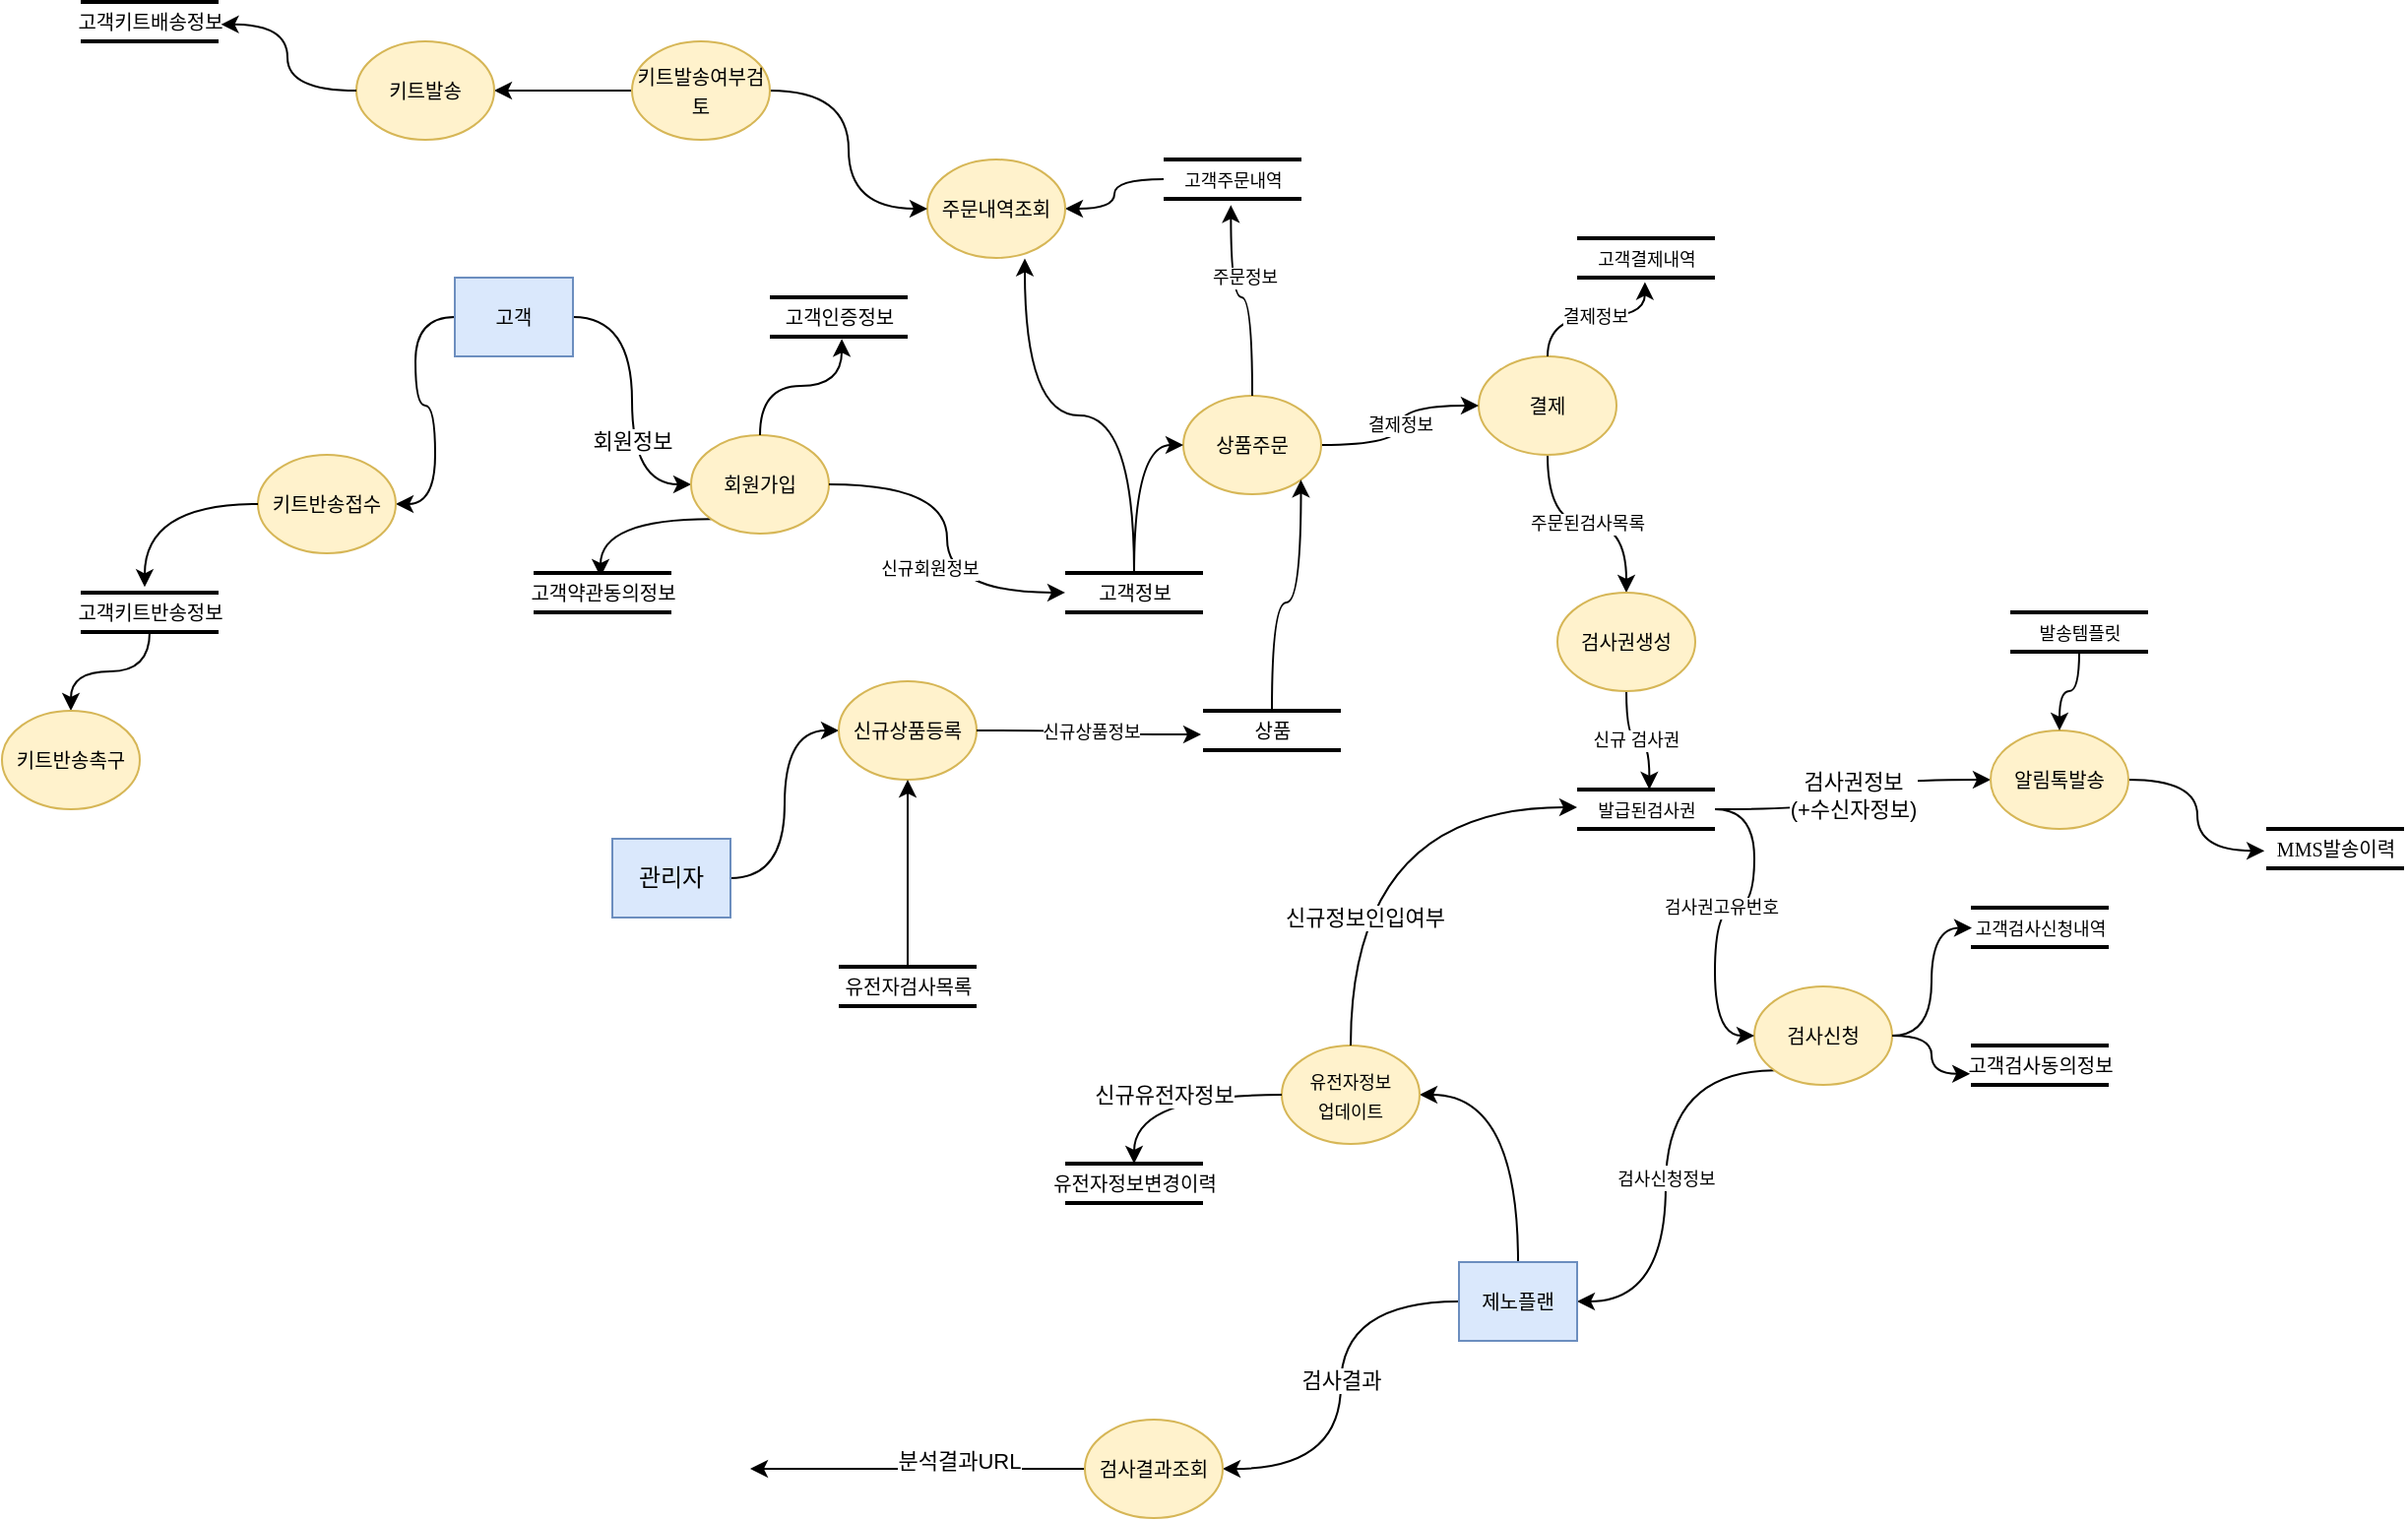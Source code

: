 <mxfile version="22.1.20" type="github">
  <diagram name="Page-1" id="52a04d89-c75d-2922-d76d-85b35f80e030">
    <mxGraphModel dx="1434" dy="738" grid="1" gridSize="10" guides="1" tooltips="1" connect="1" arrows="1" fold="1" page="1" pageScale="1" pageWidth="1600" pageHeight="900" background="none" math="0" shadow="0">
      <root>
        <mxCell id="0" />
        <mxCell id="1" parent="0" />
        <mxCell id="17472293e6e8944d-4" value="&lt;font style=&quot;font-size: 9px;&quot;&gt;고객결제내역&lt;/font&gt;" style="html=1;rounded=0;shadow=0;comic=0;labelBackgroundColor=none;strokeWidth=2;fontFamily=Verdana;fontSize=12;align=center;shape=mxgraph.ios7ui.horLines;" parent="1" vertex="1">
          <mxGeometry x="1050" y="210" width="70" height="20" as="geometry" />
        </mxCell>
        <mxCell id="e2xfSPb0T8YYYIXP3AMZ-35" style="edgeStyle=orthogonalEdgeStyle;rounded=0;orthogonalLoop=1;jettySize=auto;html=1;curved=1;entryX=1;entryY=0.5;entryDx=0;entryDy=0;exitX=0;exitY=1;exitDx=0;exitDy=0;" parent="1" source="e2xfSPb0T8YYYIXP3AMZ-11" target="e2xfSPb0T8YYYIXP3AMZ-34" edge="1">
          <mxGeometry relative="1" as="geometry">
            <mxPoint x="1000" y="662" as="targetPoint" />
          </mxGeometry>
        </mxCell>
        <mxCell id="e2xfSPb0T8YYYIXP3AMZ-36" value="&lt;font style=&quot;font-size: 9px;&quot;&gt;검사신청정보&lt;/font&gt;" style="edgeLabel;html=1;align=center;verticalAlign=middle;resizable=0;points=[];" parent="e2xfSPb0T8YYYIXP3AMZ-35" vertex="1" connectable="0">
          <mxGeometry relative="1" as="geometry">
            <mxPoint as="offset" />
          </mxGeometry>
        </mxCell>
        <mxCell id="e2xfSPb0T8YYYIXP3AMZ-11" value="&lt;font style=&quot;font-size: 10px;&quot;&gt;검사신청&lt;/font&gt;" style="ellipse;whiteSpace=wrap;html=1;rounded=1;shadow=0;comic=0;labelBackgroundColor=none;strokeWidth=1;fontFamily=Verdana;fontSize=12;align=center;fillColor=#fff2cc;strokeColor=#d6b656;" parent="1" vertex="1">
          <mxGeometry x="1140" y="590" width="70" height="50" as="geometry" />
        </mxCell>
        <mxCell id="e2xfSPb0T8YYYIXP3AMZ-44" style="edgeStyle=orthogonalEdgeStyle;rounded=0;orthogonalLoop=1;jettySize=auto;html=1;curved=1;entryX=0.5;entryY=0;entryDx=0;entryDy=0;" parent="1" source="e2xfSPb0T8YYYIXP3AMZ-12" target="e2xfSPb0T8YYYIXP3AMZ-46" edge="1">
          <mxGeometry relative="1" as="geometry">
            <mxPoint x="1070" y="380" as="targetPoint" />
          </mxGeometry>
        </mxCell>
        <mxCell id="e2xfSPb0T8YYYIXP3AMZ-47" value="주문된검사목록" style="edgeLabel;html=1;align=center;verticalAlign=middle;resizable=0;points=[];fontSize=9;" parent="e2xfSPb0T8YYYIXP3AMZ-44" vertex="1" connectable="0">
          <mxGeometry relative="1" as="geometry">
            <mxPoint as="offset" />
          </mxGeometry>
        </mxCell>
        <mxCell id="e2xfSPb0T8YYYIXP3AMZ-12" value="&lt;font style=&quot;font-size: 10px;&quot;&gt;결제&lt;/font&gt;" style="ellipse;whiteSpace=wrap;html=1;rounded=1;shadow=0;comic=0;labelBackgroundColor=none;strokeWidth=1;fontFamily=Verdana;fontSize=12;align=center;fillColor=#fff2cc;strokeColor=#d6b656;" parent="1" vertex="1">
          <mxGeometry x="1000" y="270" width="70" height="50" as="geometry" />
        </mxCell>
        <mxCell id="e2xfSPb0T8YYYIXP3AMZ-39" style="edgeStyle=orthogonalEdgeStyle;rounded=0;orthogonalLoop=1;jettySize=auto;html=1;entryX=0;entryY=0.5;entryDx=0;entryDy=0;curved=1;" parent="1" source="e2xfSPb0T8YYYIXP3AMZ-13" target="e2xfSPb0T8YYYIXP3AMZ-12" edge="1">
          <mxGeometry relative="1" as="geometry" />
        </mxCell>
        <mxCell id="e2xfSPb0T8YYYIXP3AMZ-40" value="결제정보" style="edgeLabel;html=1;align=center;verticalAlign=middle;resizable=0;points=[];fontSize=9;" parent="e2xfSPb0T8YYYIXP3AMZ-39" vertex="1" connectable="0">
          <mxGeometry relative="1" as="geometry">
            <mxPoint as="offset" />
          </mxGeometry>
        </mxCell>
        <mxCell id="e2xfSPb0T8YYYIXP3AMZ-13" value="&lt;font style=&quot;font-size: 10px;&quot;&gt;상품주문&lt;/font&gt;" style="ellipse;whiteSpace=wrap;html=1;rounded=1;shadow=0;comic=0;labelBackgroundColor=none;strokeWidth=1;fontFamily=Verdana;fontSize=12;align=center;fillColor=#fff2cc;strokeColor=#d6b656;" parent="1" vertex="1">
          <mxGeometry x="850" y="290" width="70" height="50" as="geometry" />
        </mxCell>
        <mxCell id="e2xfSPb0T8YYYIXP3AMZ-18" style="edgeStyle=orthogonalEdgeStyle;rounded=0;orthogonalLoop=1;jettySize=auto;html=1;entryX=0.488;entryY=1.159;entryDx=0;entryDy=0;entryPerimeter=0;curved=1;" parent="1" source="e2xfSPb0T8YYYIXP3AMZ-13" target="e2xfSPb0T8YYYIXP3AMZ-21" edge="1">
          <mxGeometry relative="1" as="geometry">
            <mxPoint x="964.58" y="387.9" as="targetPoint" />
          </mxGeometry>
        </mxCell>
        <mxCell id="e2xfSPb0T8YYYIXP3AMZ-33" value="주문정보" style="edgeLabel;html=1;align=center;verticalAlign=middle;resizable=0;points=[];fontSize=9;" parent="e2xfSPb0T8YYYIXP3AMZ-18" vertex="1" connectable="0">
          <mxGeometry y="-10" relative="1" as="geometry">
            <mxPoint as="offset" />
          </mxGeometry>
        </mxCell>
        <mxCell id="e2xfSPb0T8YYYIXP3AMZ-114" style="edgeStyle=orthogonalEdgeStyle;rounded=0;orthogonalLoop=1;jettySize=auto;html=1;entryX=1;entryY=0.5;entryDx=0;entryDy=0;curved=1;" parent="1" source="e2xfSPb0T8YYYIXP3AMZ-21" target="e2xfSPb0T8YYYIXP3AMZ-111" edge="1">
          <mxGeometry relative="1" as="geometry" />
        </mxCell>
        <mxCell id="e2xfSPb0T8YYYIXP3AMZ-21" value="&lt;font style=&quot;font-size: 9px;&quot;&gt;고객주문내역&lt;/font&gt;" style="html=1;rounded=0;shadow=0;comic=0;labelBackgroundColor=none;strokeWidth=2;fontFamily=Verdana;fontSize=12;align=center;shape=mxgraph.ios7ui.horLines;" parent="1" vertex="1">
          <mxGeometry x="840" y="170" width="70" height="20" as="geometry" />
        </mxCell>
        <mxCell id="e2xfSPb0T8YYYIXP3AMZ-56" style="edgeStyle=orthogonalEdgeStyle;rounded=0;orthogonalLoop=1;jettySize=auto;html=1;entryX=1;entryY=0.5;entryDx=0;entryDy=0;curved=1;" parent="1" source="e2xfSPb0T8YYYIXP3AMZ-34" target="e2xfSPb0T8YYYIXP3AMZ-55" edge="1">
          <mxGeometry relative="1" as="geometry" />
        </mxCell>
        <mxCell id="e2xfSPb0T8YYYIXP3AMZ-59" value="검사결과" style="edgeLabel;html=1;align=center;verticalAlign=middle;resizable=0;points=[];" parent="e2xfSPb0T8YYYIXP3AMZ-56" vertex="1" connectable="0">
          <mxGeometry relative="1" as="geometry">
            <mxPoint y="-3" as="offset" />
          </mxGeometry>
        </mxCell>
        <mxCell id="qD-0tBkQnBFQ0dMMJoZ8-3" style="edgeStyle=orthogonalEdgeStyle;rounded=0;orthogonalLoop=1;jettySize=auto;html=1;entryX=1;entryY=0.5;entryDx=0;entryDy=0;curved=1;exitX=0.5;exitY=0;exitDx=0;exitDy=0;" edge="1" parent="1" source="e2xfSPb0T8YYYIXP3AMZ-34" target="qD-0tBkQnBFQ0dMMJoZ8-6">
          <mxGeometry relative="1" as="geometry">
            <mxPoint x="970" y="640" as="targetPoint" />
          </mxGeometry>
        </mxCell>
        <mxCell id="e2xfSPb0T8YYYIXP3AMZ-34" value="&lt;span style=&quot;font-size: 10px;&quot;&gt;제노플랜&lt;/span&gt;" style="rounded=0;whiteSpace=wrap;html=1;fillColor=#dae8fc;strokeColor=#6c8ebf;" parent="1" vertex="1">
          <mxGeometry x="990" y="730" width="60" height="40" as="geometry" />
        </mxCell>
        <mxCell id="e2xfSPb0T8YYYIXP3AMZ-42" style="edgeStyle=orthogonalEdgeStyle;rounded=0;orthogonalLoop=1;jettySize=auto;html=1;entryX=0.492;entryY=1.112;entryDx=0;entryDy=0;entryPerimeter=0;curved=1;" parent="1" source="e2xfSPb0T8YYYIXP3AMZ-12" target="17472293e6e8944d-4" edge="1">
          <mxGeometry relative="1" as="geometry" />
        </mxCell>
        <mxCell id="e2xfSPb0T8YYYIXP3AMZ-43" value="결제정보" style="edgeLabel;html=1;align=center;verticalAlign=middle;resizable=0;points=[];fontSize=9;" parent="e2xfSPb0T8YYYIXP3AMZ-42" vertex="1" connectable="0">
          <mxGeometry relative="1" as="geometry">
            <mxPoint as="offset" />
          </mxGeometry>
        </mxCell>
        <mxCell id="e2xfSPb0T8YYYIXP3AMZ-48" style="edgeStyle=orthogonalEdgeStyle;rounded=0;orthogonalLoop=1;jettySize=auto;html=1;curved=1;entryX=0.524;entryY=0;entryDx=0;entryDy=0;entryPerimeter=0;" parent="1" source="e2xfSPb0T8YYYIXP3AMZ-46" target="e2xfSPb0T8YYYIXP3AMZ-51" edge="1">
          <mxGeometry relative="1" as="geometry">
            <mxPoint x="1090" y="500" as="targetPoint" />
          </mxGeometry>
        </mxCell>
        <mxCell id="e2xfSPb0T8YYYIXP3AMZ-50" value="신규 검사권&amp;nbsp;" style="edgeLabel;html=1;align=center;verticalAlign=middle;resizable=0;points=[];fontSize=9;" parent="e2xfSPb0T8YYYIXP3AMZ-48" vertex="1" connectable="0">
          <mxGeometry relative="1" as="geometry">
            <mxPoint as="offset" />
          </mxGeometry>
        </mxCell>
        <mxCell id="e2xfSPb0T8YYYIXP3AMZ-46" value="&lt;font style=&quot;font-size: 10px;&quot;&gt;검사권생성&lt;/font&gt;" style="ellipse;whiteSpace=wrap;html=1;rounded=1;shadow=0;comic=0;labelBackgroundColor=none;strokeWidth=1;fontFamily=Verdana;fontSize=12;align=center;fillColor=#fff2cc;strokeColor=#d6b656;" parent="1" vertex="1">
          <mxGeometry x="1040" y="390" width="70" height="50" as="geometry" />
        </mxCell>
        <mxCell id="e2xfSPb0T8YYYIXP3AMZ-53" style="edgeStyle=orthogonalEdgeStyle;rounded=0;orthogonalLoop=1;jettySize=auto;html=1;entryX=0;entryY=0.5;entryDx=0;entryDy=0;curved=1;" parent="1" source="e2xfSPb0T8YYYIXP3AMZ-51" target="e2xfSPb0T8YYYIXP3AMZ-11" edge="1">
          <mxGeometry relative="1" as="geometry" />
        </mxCell>
        <mxCell id="e2xfSPb0T8YYYIXP3AMZ-54" value="검사권고유번호" style="edgeLabel;html=1;align=center;verticalAlign=middle;resizable=0;points=[];fontSize=9;" parent="e2xfSPb0T8YYYIXP3AMZ-53" vertex="1" connectable="0">
          <mxGeometry relative="1" as="geometry">
            <mxPoint as="offset" />
          </mxGeometry>
        </mxCell>
        <mxCell id="e2xfSPb0T8YYYIXP3AMZ-88" style="edgeStyle=orthogonalEdgeStyle;rounded=0;orthogonalLoop=1;jettySize=auto;html=1;entryX=0;entryY=0.5;entryDx=0;entryDy=0;curved=1;" parent="1" source="e2xfSPb0T8YYYIXP3AMZ-51" target="e2xfSPb0T8YYYIXP3AMZ-87" edge="1">
          <mxGeometry relative="1" as="geometry" />
        </mxCell>
        <mxCell id="e2xfSPb0T8YYYIXP3AMZ-93" value="검사권정보&lt;br&gt;(+수신자정보)" style="edgeLabel;html=1;align=center;verticalAlign=middle;resizable=0;points=[];" parent="e2xfSPb0T8YYYIXP3AMZ-88" vertex="1" connectable="0">
          <mxGeometry relative="1" as="geometry">
            <mxPoint as="offset" />
          </mxGeometry>
        </mxCell>
        <mxCell id="e2xfSPb0T8YYYIXP3AMZ-51" value="&lt;font style=&quot;font-size: 9px;&quot;&gt;발급된검사권&lt;br&gt;&lt;/font&gt;" style="html=1;rounded=0;shadow=0;comic=0;labelBackgroundColor=none;strokeWidth=2;fontFamily=Verdana;fontSize=12;align=center;shape=mxgraph.ios7ui.horLines;" parent="1" vertex="1">
          <mxGeometry x="1050" y="490" width="70" height="20" as="geometry" />
        </mxCell>
        <mxCell id="qD-0tBkQnBFQ0dMMJoZ8-19" style="edgeStyle=orthogonalEdgeStyle;rounded=0;orthogonalLoop=1;jettySize=auto;html=1;" edge="1" parent="1" source="e2xfSPb0T8YYYIXP3AMZ-55">
          <mxGeometry relative="1" as="geometry">
            <mxPoint x="630" y="835" as="targetPoint" />
          </mxGeometry>
        </mxCell>
        <mxCell id="qD-0tBkQnBFQ0dMMJoZ8-20" value="분석결과URL" style="edgeLabel;html=1;align=center;verticalAlign=middle;resizable=0;points=[];" vertex="1" connectable="0" parent="qD-0tBkQnBFQ0dMMJoZ8-19">
          <mxGeometry x="-0.009" y="4" relative="1" as="geometry">
            <mxPoint x="16" y="-4" as="offset" />
          </mxGeometry>
        </mxCell>
        <mxCell id="e2xfSPb0T8YYYIXP3AMZ-55" value="&lt;span style=&quot;font-size: 10px;&quot;&gt;검사결과조회&lt;/span&gt;" style="ellipse;whiteSpace=wrap;html=1;rounded=1;shadow=0;comic=0;labelBackgroundColor=none;strokeWidth=1;fontFamily=Verdana;fontSize=12;align=center;fillColor=#fff2cc;strokeColor=#d6b656;" parent="1" vertex="1">
          <mxGeometry x="800" y="810" width="70" height="50" as="geometry" />
        </mxCell>
        <mxCell id="e2xfSPb0T8YYYIXP3AMZ-64" style="edgeStyle=orthogonalEdgeStyle;rounded=0;orthogonalLoop=1;jettySize=auto;html=1;entryX=0;entryY=0.5;entryDx=0;entryDy=0;curved=1;exitX=1;exitY=0.5;exitDx=0;exitDy=0;" parent="1" source="e2xfSPb0T8YYYIXP3AMZ-62" target="e2xfSPb0T8YYYIXP3AMZ-63" edge="1">
          <mxGeometry relative="1" as="geometry">
            <mxPoint x="610" y="445" as="sourcePoint" />
          </mxGeometry>
        </mxCell>
        <mxCell id="e2xfSPb0T8YYYIXP3AMZ-62" value="관리자" style="rounded=0;whiteSpace=wrap;html=1;fillColor=#dae8fc;strokeColor=#6c8ebf;" parent="1" vertex="1">
          <mxGeometry x="560" y="515" width="60" height="40" as="geometry" />
        </mxCell>
        <mxCell id="e2xfSPb0T8YYYIXP3AMZ-63" value="&lt;span style=&quot;font-size: 10px;&quot;&gt;신규상품등록&lt;/span&gt;" style="ellipse;whiteSpace=wrap;html=1;rounded=1;shadow=0;comic=0;labelBackgroundColor=none;strokeWidth=1;fontFamily=Verdana;fontSize=12;align=center;fillColor=#fff2cc;strokeColor=#d6b656;" parent="1" vertex="1">
          <mxGeometry x="675" y="435" width="70" height="50" as="geometry" />
        </mxCell>
        <mxCell id="e2xfSPb0T8YYYIXP3AMZ-67" style="edgeStyle=orthogonalEdgeStyle;rounded=0;orthogonalLoop=1;jettySize=auto;html=1;entryX=0.5;entryY=1;entryDx=0;entryDy=0;curved=1;" parent="1" source="e2xfSPb0T8YYYIXP3AMZ-66" target="e2xfSPb0T8YYYIXP3AMZ-63" edge="1">
          <mxGeometry relative="1" as="geometry" />
        </mxCell>
        <mxCell id="e2xfSPb0T8YYYIXP3AMZ-66" value="&lt;font size=&quot;1&quot;&gt;유전자검사목록&lt;/font&gt;" style="html=1;rounded=0;shadow=0;comic=0;labelBackgroundColor=none;strokeWidth=2;fontFamily=Verdana;fontSize=12;align=center;shape=mxgraph.ios7ui.horLines;" parent="1" vertex="1">
          <mxGeometry x="675" y="580" width="70" height="20" as="geometry" />
        </mxCell>
        <mxCell id="e2xfSPb0T8YYYIXP3AMZ-72" style="edgeStyle=orthogonalEdgeStyle;rounded=0;orthogonalLoop=1;jettySize=auto;html=1;entryX=1;entryY=1;entryDx=0;entryDy=0;curved=1;" parent="1" source="e2xfSPb0T8YYYIXP3AMZ-69" target="e2xfSPb0T8YYYIXP3AMZ-13" edge="1">
          <mxGeometry relative="1" as="geometry" />
        </mxCell>
        <mxCell id="e2xfSPb0T8YYYIXP3AMZ-69" value="&lt;font size=&quot;1&quot;&gt;상품&lt;/font&gt;" style="html=1;rounded=0;shadow=0;comic=0;labelBackgroundColor=none;strokeWidth=2;fontFamily=Verdana;fontSize=12;align=center;shape=mxgraph.ios7ui.horLines;" parent="1" vertex="1">
          <mxGeometry x="860" y="450" width="70" height="20" as="geometry" />
        </mxCell>
        <mxCell id="e2xfSPb0T8YYYIXP3AMZ-70" style="edgeStyle=orthogonalEdgeStyle;rounded=0;orthogonalLoop=1;jettySize=auto;html=1;entryX=-0.014;entryY=0.6;entryDx=0;entryDy=0;entryPerimeter=0;curved=1;" parent="1" source="e2xfSPb0T8YYYIXP3AMZ-63" target="e2xfSPb0T8YYYIXP3AMZ-69" edge="1">
          <mxGeometry relative="1" as="geometry" />
        </mxCell>
        <mxCell id="e2xfSPb0T8YYYIXP3AMZ-71" value="신규상품정보" style="edgeLabel;html=1;align=center;verticalAlign=middle;resizable=0;points=[];fontSize=9;" parent="e2xfSPb0T8YYYIXP3AMZ-70" vertex="1" connectable="0">
          <mxGeometry relative="1" as="geometry">
            <mxPoint as="offset" />
          </mxGeometry>
        </mxCell>
        <mxCell id="e2xfSPb0T8YYYIXP3AMZ-75" value="&lt;font style=&quot;font-size: 9px;&quot;&gt;고객검사신청내역&lt;/font&gt;" style="html=1;rounded=0;shadow=0;comic=0;labelBackgroundColor=none;strokeWidth=2;fontFamily=Verdana;fontSize=12;align=center;shape=mxgraph.ios7ui.horLines;" parent="1" vertex="1">
          <mxGeometry x="1250" y="550" width="70" height="20" as="geometry" />
        </mxCell>
        <mxCell id="e2xfSPb0T8YYYIXP3AMZ-76" style="edgeStyle=orthogonalEdgeStyle;rounded=0;orthogonalLoop=1;jettySize=auto;html=1;entryX=0.007;entryY=0.514;entryDx=0;entryDy=0;entryPerimeter=0;curved=1;" parent="1" source="e2xfSPb0T8YYYIXP3AMZ-11" target="e2xfSPb0T8YYYIXP3AMZ-75" edge="1">
          <mxGeometry relative="1" as="geometry" />
        </mxCell>
        <mxCell id="e2xfSPb0T8YYYIXP3AMZ-123" style="edgeStyle=orthogonalEdgeStyle;rounded=0;orthogonalLoop=1;jettySize=auto;html=1;entryX=-0.013;entryY=0.556;entryDx=0;entryDy=0;entryPerimeter=0;curved=1;" parent="1" source="e2xfSPb0T8YYYIXP3AMZ-87" target="e2xfSPb0T8YYYIXP3AMZ-124" edge="1">
          <mxGeometry relative="1" as="geometry">
            <mxPoint x="1410" y="484.025" as="targetPoint" />
          </mxGeometry>
        </mxCell>
        <mxCell id="e2xfSPb0T8YYYIXP3AMZ-87" value="&lt;span style=&quot;font-size: 10px;&quot;&gt;알림톡발송&lt;/span&gt;" style="ellipse;whiteSpace=wrap;html=1;rounded=1;shadow=0;comic=0;labelBackgroundColor=none;strokeWidth=1;fontFamily=Verdana;fontSize=12;align=center;fillColor=#fff2cc;strokeColor=#d6b656;" parent="1" vertex="1">
          <mxGeometry x="1260" y="460" width="70" height="50" as="geometry" />
        </mxCell>
        <mxCell id="e2xfSPb0T8YYYIXP3AMZ-91" style="edgeStyle=orthogonalEdgeStyle;rounded=0;orthogonalLoop=1;jettySize=auto;html=1;curved=1;entryX=0.5;entryY=0;entryDx=0;entryDy=0;" parent="1" source="e2xfSPb0T8YYYIXP3AMZ-90" target="e2xfSPb0T8YYYIXP3AMZ-87" edge="1">
          <mxGeometry relative="1" as="geometry">
            <mxPoint x="1280" y="440" as="targetPoint" />
          </mxGeometry>
        </mxCell>
        <mxCell id="e2xfSPb0T8YYYIXP3AMZ-90" value="&lt;font style=&quot;font-size: 9px;&quot;&gt;발송템플릿&lt;/font&gt;" style="html=1;rounded=0;shadow=0;comic=0;labelBackgroundColor=none;strokeWidth=2;fontFamily=Verdana;fontSize=12;align=center;shape=mxgraph.ios7ui.horLines;" parent="1" vertex="1">
          <mxGeometry x="1270" y="400" width="70" height="20" as="geometry" />
        </mxCell>
        <mxCell id="e2xfSPb0T8YYYIXP3AMZ-102" style="edgeStyle=orthogonalEdgeStyle;rounded=0;orthogonalLoop=1;jettySize=auto;html=1;entryX=0;entryY=0.5;entryDx=0;entryDy=0;curved=1;" parent="1" source="e2xfSPb0T8YYYIXP3AMZ-99" target="e2xfSPb0T8YYYIXP3AMZ-100" edge="1">
          <mxGeometry relative="1" as="geometry" />
        </mxCell>
        <mxCell id="e2xfSPb0T8YYYIXP3AMZ-103" value="회원정보" style="edgeLabel;html=1;align=center;verticalAlign=middle;resizable=0;points=[];" parent="e2xfSPb0T8YYYIXP3AMZ-102" vertex="1" connectable="0">
          <mxGeometry relative="1" as="geometry">
            <mxPoint y="20" as="offset" />
          </mxGeometry>
        </mxCell>
        <mxCell id="Vxt3TmOizYzSB1MqK-uD-9" style="edgeStyle=orthogonalEdgeStyle;rounded=0;orthogonalLoop=1;jettySize=auto;html=1;entryX=1;entryY=0.5;entryDx=0;entryDy=0;curved=1;" parent="1" source="e2xfSPb0T8YYYIXP3AMZ-99" target="Vxt3TmOizYzSB1MqK-uD-3" edge="1">
          <mxGeometry relative="1" as="geometry" />
        </mxCell>
        <mxCell id="e2xfSPb0T8YYYIXP3AMZ-99" value="&lt;span style=&quot;font-size: 10px;&quot;&gt;고객&lt;/span&gt;" style="rounded=0;whiteSpace=wrap;html=1;fillColor=#dae8fc;strokeColor=#6c8ebf;" parent="1" vertex="1">
          <mxGeometry x="480" y="230" width="60" height="40" as="geometry" />
        </mxCell>
        <mxCell id="Vxt3TmOizYzSB1MqK-uD-10" style="edgeStyle=orthogonalEdgeStyle;rounded=0;orthogonalLoop=1;jettySize=auto;html=1;curved=1;entryX=0.486;entryY=0.1;entryDx=0;entryDy=0;entryPerimeter=0;exitX=0;exitY=1;exitDx=0;exitDy=0;" parent="1" source="e2xfSPb0T8YYYIXP3AMZ-100" target="Vxt3TmOizYzSB1MqK-uD-11" edge="1">
          <mxGeometry relative="1" as="geometry">
            <mxPoint x="550" y="410" as="targetPoint" />
          </mxGeometry>
        </mxCell>
        <mxCell id="e2xfSPb0T8YYYIXP3AMZ-100" value="&lt;span style=&quot;font-size: 10px;&quot;&gt;회원가입&lt;/span&gt;" style="ellipse;whiteSpace=wrap;html=1;rounded=1;shadow=0;comic=0;labelBackgroundColor=none;strokeWidth=1;fontFamily=Verdana;fontSize=12;align=center;fillColor=#fff2cc;strokeColor=#d6b656;" parent="1" vertex="1">
          <mxGeometry x="600" y="310" width="70" height="50" as="geometry" />
        </mxCell>
        <mxCell id="e2xfSPb0T8YYYIXP3AMZ-109" style="edgeStyle=orthogonalEdgeStyle;rounded=0;orthogonalLoop=1;jettySize=auto;html=1;entryX=0;entryY=0.5;entryDx=0;entryDy=0;curved=1;" parent="1" source="e2xfSPb0T8YYYIXP3AMZ-104" target="e2xfSPb0T8YYYIXP3AMZ-13" edge="1">
          <mxGeometry relative="1" as="geometry" />
        </mxCell>
        <mxCell id="e2xfSPb0T8YYYIXP3AMZ-104" value="&lt;font size=&quot;1&quot;&gt;고객정보&lt;/font&gt;" style="html=1;rounded=0;shadow=0;comic=0;labelBackgroundColor=none;strokeWidth=2;fontFamily=Verdana;fontSize=12;align=center;shape=mxgraph.ios7ui.horLines;" parent="1" vertex="1">
          <mxGeometry x="790" y="380" width="70" height="20" as="geometry" />
        </mxCell>
        <mxCell id="e2xfSPb0T8YYYIXP3AMZ-106" style="edgeStyle=orthogonalEdgeStyle;rounded=0;orthogonalLoop=1;jettySize=auto;html=1;entryX=0;entryY=0.499;entryDx=0;entryDy=0;entryPerimeter=0;curved=1;exitX=1;exitY=0.5;exitDx=0;exitDy=0;" parent="1" source="e2xfSPb0T8YYYIXP3AMZ-100" target="e2xfSPb0T8YYYIXP3AMZ-104" edge="1">
          <mxGeometry relative="1" as="geometry">
            <mxPoint x="640.0" y="394.0" as="sourcePoint" />
          </mxGeometry>
        </mxCell>
        <mxCell id="e2xfSPb0T8YYYIXP3AMZ-107" value="신규회원정보" style="edgeLabel;html=1;align=center;verticalAlign=middle;resizable=0;points=[];fontSize=9;" parent="e2xfSPb0T8YYYIXP3AMZ-106" vertex="1" connectable="0">
          <mxGeometry y="-10" relative="1" as="geometry">
            <mxPoint x="1" y="15" as="offset" />
          </mxGeometry>
        </mxCell>
        <mxCell id="e2xfSPb0T8YYYIXP3AMZ-111" value="&lt;span style=&quot;font-size: 10px;&quot;&gt;주문내역조회&lt;/span&gt;" style="ellipse;whiteSpace=wrap;html=1;rounded=1;shadow=0;comic=0;labelBackgroundColor=none;strokeWidth=1;fontFamily=Verdana;fontSize=12;align=center;fillColor=#fff2cc;strokeColor=#d6b656;" parent="1" vertex="1">
          <mxGeometry x="720" y="170" width="70" height="50" as="geometry" />
        </mxCell>
        <mxCell id="e2xfSPb0T8YYYIXP3AMZ-117" style="edgeStyle=orthogonalEdgeStyle;rounded=0;orthogonalLoop=1;jettySize=auto;html=1;entryX=0;entryY=0.5;entryDx=0;entryDy=0;curved=1;" parent="1" source="e2xfSPb0T8YYYIXP3AMZ-116" target="e2xfSPb0T8YYYIXP3AMZ-111" edge="1">
          <mxGeometry relative="1" as="geometry" />
        </mxCell>
        <mxCell id="Vxt3TmOizYzSB1MqK-uD-5" style="edgeStyle=orthogonalEdgeStyle;rounded=0;orthogonalLoop=1;jettySize=auto;html=1;entryX=1;entryY=0.5;entryDx=0;entryDy=0;curved=1;" parent="1" source="e2xfSPb0T8YYYIXP3AMZ-116" target="Vxt3TmOizYzSB1MqK-uD-4" edge="1">
          <mxGeometry relative="1" as="geometry" />
        </mxCell>
        <mxCell id="e2xfSPb0T8YYYIXP3AMZ-116" value="&lt;span style=&quot;font-size: 10px;&quot;&gt;키트발송여부검토&lt;/span&gt;" style="ellipse;whiteSpace=wrap;html=1;rounded=1;shadow=0;comic=0;labelBackgroundColor=none;strokeWidth=1;fontFamily=Verdana;fontSize=12;align=center;fillColor=#fff2cc;strokeColor=#d6b656;" parent="1" vertex="1">
          <mxGeometry x="570" y="110" width="70" height="50" as="geometry" />
        </mxCell>
        <mxCell id="e2xfSPb0T8YYYIXP3AMZ-120" value="&lt;font size=&quot;1&quot;&gt;고객키트배송정보&lt;/font&gt;" style="html=1;rounded=0;shadow=0;comic=0;labelBackgroundColor=none;strokeWidth=2;fontFamily=Verdana;fontSize=12;align=center;shape=mxgraph.ios7ui.horLines;" parent="1" vertex="1">
          <mxGeometry x="290" y="90" width="70" height="20" as="geometry" />
        </mxCell>
        <mxCell id="e2xfSPb0T8YYYIXP3AMZ-124" value="&lt;font size=&quot;1&quot;&gt;MMS발송이력&lt;/font&gt;" style="html=1;rounded=0;shadow=0;comic=0;labelBackgroundColor=none;strokeWidth=2;fontFamily=Verdana;fontSize=12;align=center;shape=mxgraph.ios7ui.horLines;" parent="1" vertex="1">
          <mxGeometry x="1400" y="510" width="70" height="20" as="geometry" />
        </mxCell>
        <mxCell id="e2xfSPb0T8YYYIXP3AMZ-126" value="&lt;font size=&quot;1&quot;&gt;고객검사동의정보&lt;/font&gt;" style="html=1;rounded=0;shadow=0;comic=0;labelBackgroundColor=none;strokeWidth=2;fontFamily=Verdana;fontSize=12;align=center;shape=mxgraph.ios7ui.horLines;" parent="1" vertex="1">
          <mxGeometry x="1250" y="620" width="70" height="20" as="geometry" />
        </mxCell>
        <mxCell id="e2xfSPb0T8YYYIXP3AMZ-127" style="edgeStyle=orthogonalEdgeStyle;rounded=0;orthogonalLoop=1;jettySize=auto;html=1;entryX=-0.006;entryY=0.72;entryDx=0;entryDy=0;entryPerimeter=0;curved=1;" parent="1" source="e2xfSPb0T8YYYIXP3AMZ-11" target="e2xfSPb0T8YYYIXP3AMZ-126" edge="1">
          <mxGeometry relative="1" as="geometry" />
        </mxCell>
        <mxCell id="Vxt3TmOizYzSB1MqK-uD-1" value="&lt;font size=&quot;1&quot;&gt;고객인증정보&lt;/font&gt;" style="html=1;rounded=0;shadow=0;comic=0;labelBackgroundColor=none;strokeWidth=2;fontFamily=Verdana;fontSize=12;align=center;shape=mxgraph.ios7ui.horLines;" parent="1" vertex="1">
          <mxGeometry x="640" y="240" width="70" height="20" as="geometry" />
        </mxCell>
        <mxCell id="Vxt3TmOizYzSB1MqK-uD-2" style="edgeStyle=orthogonalEdgeStyle;rounded=0;orthogonalLoop=1;jettySize=auto;html=1;entryX=0.522;entryY=1.058;entryDx=0;entryDy=0;entryPerimeter=0;curved=1;" parent="1" source="e2xfSPb0T8YYYIXP3AMZ-100" target="Vxt3TmOizYzSB1MqK-uD-1" edge="1">
          <mxGeometry relative="1" as="geometry" />
        </mxCell>
        <mxCell id="Vxt3TmOizYzSB1MqK-uD-3" value="&lt;span style=&quot;font-size: 10px;&quot;&gt;키트반송접수&lt;/span&gt;" style="ellipse;whiteSpace=wrap;html=1;rounded=1;shadow=0;comic=0;labelBackgroundColor=none;strokeWidth=1;fontFamily=Verdana;fontSize=12;align=center;fillColor=#fff2cc;strokeColor=#d6b656;" parent="1" vertex="1">
          <mxGeometry x="380" y="320" width="70" height="50" as="geometry" />
        </mxCell>
        <mxCell id="Vxt3TmOizYzSB1MqK-uD-4" value="&lt;span style=&quot;font-size: 10px;&quot;&gt;키트발송&lt;/span&gt;" style="ellipse;whiteSpace=wrap;html=1;rounded=1;shadow=0;comic=0;labelBackgroundColor=none;strokeWidth=1;fontFamily=Verdana;fontSize=12;align=center;fillColor=#fff2cc;strokeColor=#d6b656;" parent="1" vertex="1">
          <mxGeometry x="430" y="110" width="70" height="50" as="geometry" />
        </mxCell>
        <mxCell id="Vxt3TmOizYzSB1MqK-uD-6" style="edgeStyle=orthogonalEdgeStyle;rounded=0;orthogonalLoop=1;jettySize=auto;html=1;entryX=1.018;entryY=0.571;entryDx=0;entryDy=0;entryPerimeter=0;curved=1;" parent="1" source="Vxt3TmOizYzSB1MqK-uD-4" target="e2xfSPb0T8YYYIXP3AMZ-120" edge="1">
          <mxGeometry relative="1" as="geometry" />
        </mxCell>
        <mxCell id="Vxt3TmOizYzSB1MqK-uD-14" value="" style="edgeStyle=orthogonalEdgeStyle;rounded=0;orthogonalLoop=1;jettySize=auto;html=1;curved=1;" parent="1" source="Vxt3TmOizYzSB1MqK-uD-7" target="Vxt3TmOizYzSB1MqK-uD-12" edge="1">
          <mxGeometry relative="1" as="geometry" />
        </mxCell>
        <mxCell id="Vxt3TmOizYzSB1MqK-uD-7" value="&lt;font size=&quot;1&quot;&gt;고객키트반송정보&lt;/font&gt;" style="html=1;rounded=0;shadow=0;comic=0;labelBackgroundColor=none;strokeWidth=2;fontFamily=Verdana;fontSize=12;align=center;shape=mxgraph.ios7ui.horLines;" parent="1" vertex="1">
          <mxGeometry x="290" y="390" width="70" height="20" as="geometry" />
        </mxCell>
        <mxCell id="Vxt3TmOizYzSB1MqK-uD-8" style="edgeStyle=orthogonalEdgeStyle;rounded=0;orthogonalLoop=1;jettySize=auto;html=1;entryX=0.464;entryY=-0.143;entryDx=0;entryDy=0;entryPerimeter=0;curved=1;" parent="1" source="Vxt3TmOizYzSB1MqK-uD-3" target="Vxt3TmOizYzSB1MqK-uD-7" edge="1">
          <mxGeometry relative="1" as="geometry" />
        </mxCell>
        <mxCell id="Vxt3TmOizYzSB1MqK-uD-11" value="&lt;font size=&quot;1&quot;&gt;고객약관동의정보&lt;/font&gt;" style="html=1;rounded=0;shadow=0;comic=0;labelBackgroundColor=none;strokeWidth=2;fontFamily=Verdana;fontSize=12;align=center;shape=mxgraph.ios7ui.horLines;" parent="1" vertex="1">
          <mxGeometry x="520" y="380" width="70" height="20" as="geometry" />
        </mxCell>
        <mxCell id="Vxt3TmOizYzSB1MqK-uD-12" value="&lt;span style=&quot;font-size: 10px;&quot;&gt;키트반송촉구&lt;/span&gt;" style="ellipse;whiteSpace=wrap;html=1;rounded=1;shadow=0;comic=0;labelBackgroundColor=none;strokeWidth=1;fontFamily=Verdana;fontSize=12;align=center;fillColor=#fff2cc;strokeColor=#d6b656;" parent="1" vertex="1">
          <mxGeometry x="250" y="450" width="70" height="50" as="geometry" />
        </mxCell>
        <mxCell id="qD-0tBkQnBFQ0dMMJoZ8-2" style="edgeStyle=orthogonalEdgeStyle;rounded=0;orthogonalLoop=1;jettySize=auto;html=1;entryX=0.707;entryY=1.005;entryDx=0;entryDy=0;entryPerimeter=0;curved=1;" edge="1" parent="1" source="e2xfSPb0T8YYYIXP3AMZ-104" target="e2xfSPb0T8YYYIXP3AMZ-111">
          <mxGeometry relative="1" as="geometry" />
        </mxCell>
        <mxCell id="qD-0tBkQnBFQ0dMMJoZ8-6" value="&lt;font style=&quot;font-size: 9px;&quot;&gt;유전자정보&lt;br&gt;업데이트&lt;/font&gt;" style="ellipse;whiteSpace=wrap;html=1;rounded=1;shadow=0;comic=0;labelBackgroundColor=none;strokeWidth=1;fontFamily=Verdana;fontSize=12;align=center;fillColor=#fff2cc;strokeColor=#d6b656;" vertex="1" parent="1">
          <mxGeometry x="900" y="620" width="70" height="50" as="geometry" />
        </mxCell>
        <mxCell id="qD-0tBkQnBFQ0dMMJoZ8-12" style="edgeStyle=orthogonalEdgeStyle;rounded=0;orthogonalLoop=1;jettySize=auto;html=1;curved=1;" edge="1" parent="1" source="qD-0tBkQnBFQ0dMMJoZ8-6" target="qD-0tBkQnBFQ0dMMJoZ8-17">
          <mxGeometry relative="1" as="geometry">
            <mxPoint x="700" y="630" as="targetPoint" />
          </mxGeometry>
        </mxCell>
        <mxCell id="qD-0tBkQnBFQ0dMMJoZ8-13" value="신규유전자정보" style="edgeLabel;html=1;align=center;verticalAlign=middle;resizable=0;points=[];" vertex="1" connectable="0" parent="qD-0tBkQnBFQ0dMMJoZ8-12">
          <mxGeometry x="-0.021" y="-12" relative="1" as="geometry">
            <mxPoint x="-6" y="12" as="offset" />
          </mxGeometry>
        </mxCell>
        <mxCell id="qD-0tBkQnBFQ0dMMJoZ8-14" style="edgeStyle=orthogonalEdgeStyle;rounded=0;orthogonalLoop=1;jettySize=auto;html=1;entryX=0;entryY=0.45;entryDx=0;entryDy=0;entryPerimeter=0;curved=1;exitX=0.5;exitY=0;exitDx=0;exitDy=0;" edge="1" parent="1" source="qD-0tBkQnBFQ0dMMJoZ8-6" target="e2xfSPb0T8YYYIXP3AMZ-51">
          <mxGeometry relative="1" as="geometry" />
        </mxCell>
        <mxCell id="qD-0tBkQnBFQ0dMMJoZ8-15" value="신규정보인입여부" style="edgeLabel;html=1;align=center;verticalAlign=middle;resizable=0;points=[];" vertex="1" connectable="0" parent="qD-0tBkQnBFQ0dMMJoZ8-14">
          <mxGeometry x="0.178" y="-25" relative="1" as="geometry">
            <mxPoint x="-11" y="31" as="offset" />
          </mxGeometry>
        </mxCell>
        <mxCell id="qD-0tBkQnBFQ0dMMJoZ8-17" value="&lt;font style=&quot;font-size: 10px;&quot;&gt;유전자정보변경이력&lt;/font&gt;" style="html=1;rounded=0;shadow=0;comic=0;labelBackgroundColor=none;strokeWidth=2;fontFamily=Verdana;fontSize=12;align=center;shape=mxgraph.ios7ui.horLines;" vertex="1" parent="1">
          <mxGeometry x="790" y="680" width="70" height="20" as="geometry" />
        </mxCell>
      </root>
    </mxGraphModel>
  </diagram>
</mxfile>
